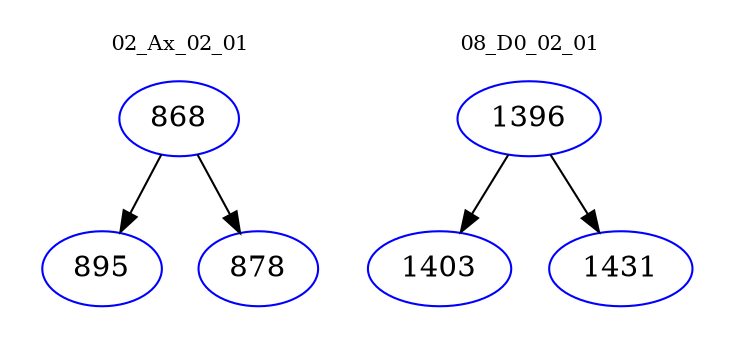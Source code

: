 digraph{
subgraph cluster_0 {
color = white
label = "02_Ax_02_01";
fontsize=10;
T0_868 [label="868", color="blue"]
T0_868 -> T0_895 [color="black"]
T0_895 [label="895", color="blue"]
T0_868 -> T0_878 [color="black"]
T0_878 [label="878", color="blue"]
}
subgraph cluster_1 {
color = white
label = "08_D0_02_01";
fontsize=10;
T1_1396 [label="1396", color="blue"]
T1_1396 -> T1_1403 [color="black"]
T1_1403 [label="1403", color="blue"]
T1_1396 -> T1_1431 [color="black"]
T1_1431 [label="1431", color="blue"]
}
}
